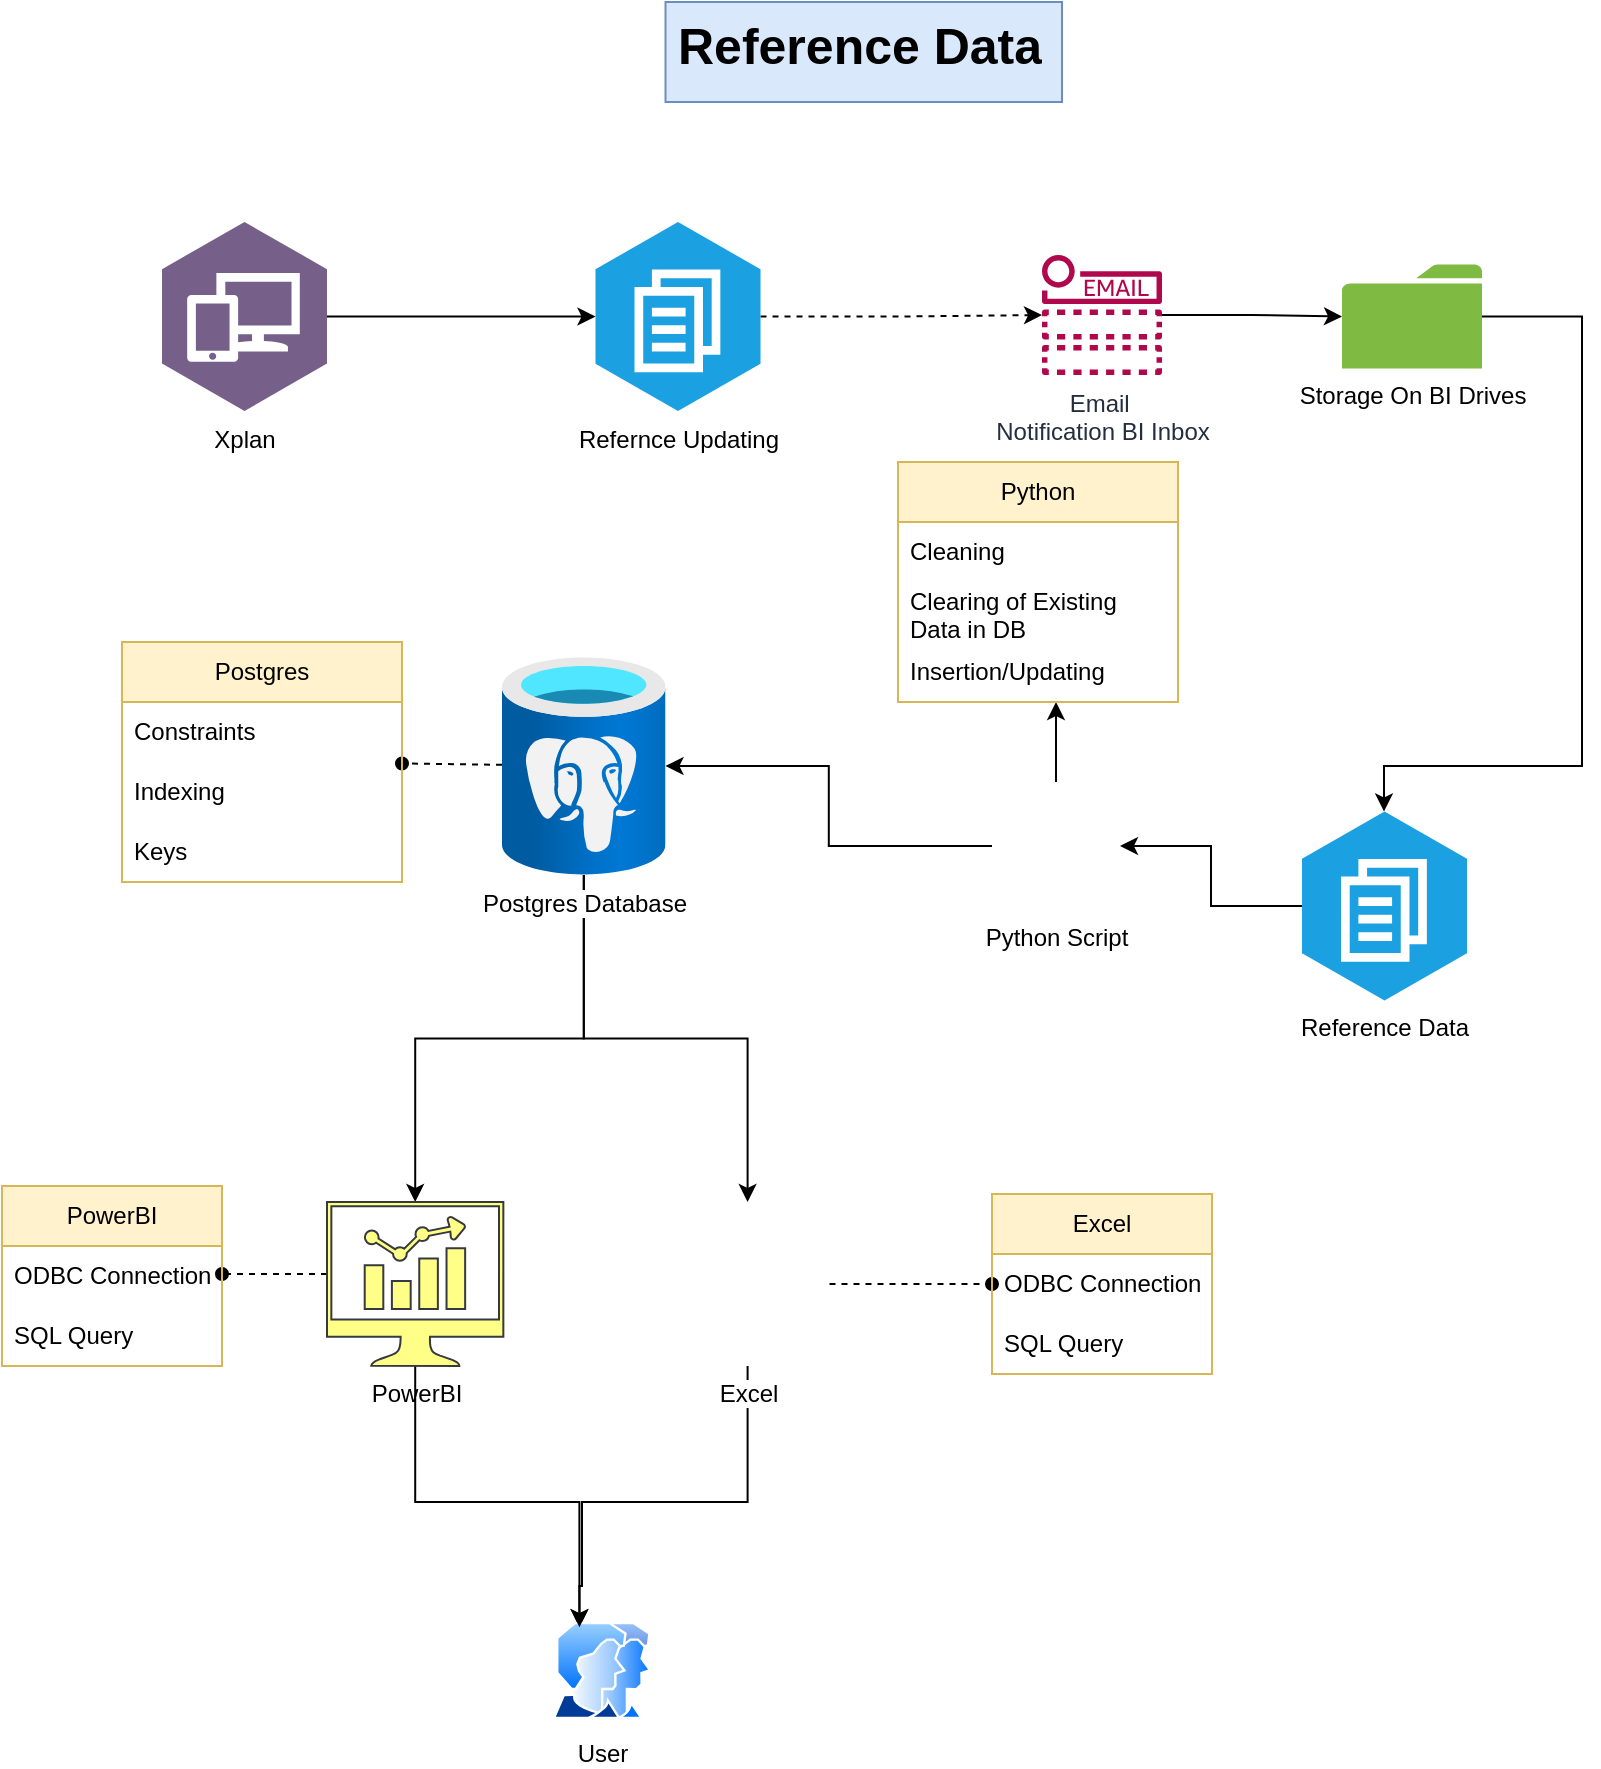 <mxfile version="21.6.5" type="device">
  <diagram name="Page-1" id="letcJc2Vfoig-unNDLRK">
    <mxGraphModel dx="1687" dy="882" grid="1" gridSize="10" guides="1" tooltips="1" connect="1" arrows="1" fold="1" page="1" pageScale="1" pageWidth="827" pageHeight="1169" math="0" shadow="0">
      <root>
        <mxCell id="0" />
        <mxCell id="1" parent="0" />
        <mxCell id="-be8asq360dSq94lClK1-7" value="" style="group;rotation=90;" parent="1" vertex="1" connectable="0">
          <mxGeometry x="90" y="120" width="82.5" height="134.5" as="geometry" />
        </mxCell>
        <mxCell id="-be8asq360dSq94lClK1-5" value="&lt;font color=&quot;#000000&quot;&gt;Xplan&lt;/font&gt;" style="outlineConnect=0;dashed=0;verticalLabelPosition=bottom;verticalAlign=top;align=center;html=1;shape=mxgraph.aws3.workspaces;fillColor=#76608a;gradientDirection=north;strokeColor=#432D57;fontColor=#ffffff;" parent="-be8asq360dSq94lClK1-7" vertex="1">
          <mxGeometry width="82.5" height="94.5" as="geometry" />
        </mxCell>
        <mxCell id="-be8asq360dSq94lClK1-19" style="edgeStyle=orthogonalEdgeStyle;rounded=0;orthogonalLoop=1;jettySize=auto;html=1;" parent="1" source="-be8asq360dSq94lClK1-9" target="-be8asq360dSq94lClK1-13" edge="1">
          <mxGeometry relative="1" as="geometry" />
        </mxCell>
        <mxCell id="-kEKYRSqE5PthgQYQTuM-38" style="rounded=0;orthogonalLoop=1;jettySize=auto;html=1;dashed=1;endArrow=oval;endFill=1;" edge="1" parent="1" source="-be8asq360dSq94lClK1-9">
          <mxGeometry relative="1" as="geometry">
            <mxPoint x="210" y="390.729" as="targetPoint" />
          </mxGeometry>
        </mxCell>
        <mxCell id="-kEKYRSqE5PthgQYQTuM-53" style="edgeStyle=orthogonalEdgeStyle;rounded=0;orthogonalLoop=1;jettySize=auto;html=1;" edge="1" parent="1" source="-be8asq360dSq94lClK1-9" target="-kEKYRSqE5PthgQYQTuM-56">
          <mxGeometry relative="1" as="geometry">
            <mxPoint x="340" y="530" as="targetPoint" />
          </mxGeometry>
        </mxCell>
        <mxCell id="-be8asq360dSq94lClK1-9" value="Postgres Database" style="image;aspect=fixed;html=1;points=[];align=center;fontSize=12;image=img/lib/azure2/databases/Azure_Database_PostgreSQL_Server.svg;" parent="1" vertex="1">
          <mxGeometry x="260" y="337.5" width="81.75" height="109" as="geometry" />
        </mxCell>
        <mxCell id="-be8asq360dSq94lClK1-31" value="" style="edgeStyle=orthogonalEdgeStyle;rounded=0;orthogonalLoop=1;jettySize=auto;html=1;" parent="1" source="-be8asq360dSq94lClK1-11" target="-be8asq360dSq94lClK1-9" edge="1">
          <mxGeometry relative="1" as="geometry" />
        </mxCell>
        <mxCell id="-kEKYRSqE5PthgQYQTuM-85" value="" style="edgeStyle=orthogonalEdgeStyle;rounded=0;orthogonalLoop=1;jettySize=auto;html=1;" edge="1" parent="1" source="-be8asq360dSq94lClK1-11" target="-kEKYRSqE5PthgQYQTuM-80">
          <mxGeometry relative="1" as="geometry">
            <Array as="points">
              <mxPoint x="528" y="410" />
              <mxPoint x="530" y="410" />
            </Array>
          </mxGeometry>
        </mxCell>
        <mxCell id="-be8asq360dSq94lClK1-11" value="Python Script" style="shape=image;html=1;verticalAlign=top;verticalLabelPosition=bottom;labelBackgroundColor=#ffffff;imageAspect=0;aspect=fixed;image=https://cdn1.iconfinder.com/data/icons/ionicons-fill-vol-2/512/logo-python-128.png" parent="1" vertex="1">
          <mxGeometry x="505" y="400" width="64" height="64" as="geometry" />
        </mxCell>
        <mxCell id="-kEKYRSqE5PthgQYQTuM-57" style="edgeStyle=orthogonalEdgeStyle;rounded=0;orthogonalLoop=1;jettySize=auto;html=1;entryX=0.25;entryY=0;entryDx=0;entryDy=0;" edge="1" parent="1" source="-be8asq360dSq94lClK1-13" target="-kEKYRSqE5PthgQYQTuM-29">
          <mxGeometry relative="1" as="geometry">
            <Array as="points">
              <mxPoint x="217" y="760" />
              <mxPoint x="299" y="760" />
            </Array>
          </mxGeometry>
        </mxCell>
        <mxCell id="-kEKYRSqE5PthgQYQTuM-60" value="" style="edgeStyle=orthogonalEdgeStyle;rounded=0;orthogonalLoop=1;jettySize=auto;html=1;dashed=1;endArrow=oval;endFill=1;" edge="1" parent="1" source="-be8asq360dSq94lClK1-13">
          <mxGeometry relative="1" as="geometry">
            <mxPoint x="120" y="646" as="targetPoint" />
            <Array as="points">
              <mxPoint x="140" y="646" />
              <mxPoint x="140" y="646" />
            </Array>
          </mxGeometry>
        </mxCell>
        <mxCell id="-be8asq360dSq94lClK1-13" value="PowerBI" style="sketch=0;pointerEvents=1;shadow=0;dashed=0;html=1;strokeColor=#36393d;fillColor=#ffff88;aspect=fixed;labelPosition=center;verticalLabelPosition=bottom;verticalAlign=top;align=center;outlineConnect=0;shape=mxgraph.vvd.nsx_dashboard;" parent="1" vertex="1">
          <mxGeometry x="172.5" y="610" width="88.17" height="82" as="geometry" />
        </mxCell>
        <mxCell id="-kEKYRSqE5PthgQYQTuM-12" style="edgeStyle=orthogonalEdgeStyle;rounded=0;orthogonalLoop=1;jettySize=auto;html=1;dashed=1;" edge="1" parent="1" source="-kEKYRSqE5PthgQYQTuM-1" target="-kEKYRSqE5PthgQYQTuM-11">
          <mxGeometry relative="1" as="geometry" />
        </mxCell>
        <mxCell id="-kEKYRSqE5PthgQYQTuM-1" value="&lt;font color=&quot;#000000&quot;&gt;Refernce Updating&lt;/font&gt;" style="outlineConnect=0;dashed=0;verticalLabelPosition=bottom;verticalAlign=top;align=center;html=1;shape=mxgraph.aws3.workdocs;fillColor=#1ba1e2;gradientDirection=north;strokeColor=#006EAF;fontColor=#ffffff;" vertex="1" parent="1">
          <mxGeometry x="306.75" y="120" width="82.5" height="94.5" as="geometry" />
        </mxCell>
        <mxCell id="-kEKYRSqE5PthgQYQTuM-3" style="edgeStyle=orthogonalEdgeStyle;rounded=0;orthogonalLoop=1;jettySize=auto;html=1;" edge="1" parent="1" source="-be8asq360dSq94lClK1-5" target="-kEKYRSqE5PthgQYQTuM-1">
          <mxGeometry relative="1" as="geometry" />
        </mxCell>
        <mxCell id="-kEKYRSqE5PthgQYQTuM-19" value="" style="edgeStyle=orthogonalEdgeStyle;rounded=0;orthogonalLoop=1;jettySize=auto;html=1;" edge="1" parent="1" source="-kEKYRSqE5PthgQYQTuM-11" target="-kEKYRSqE5PthgQYQTuM-18">
          <mxGeometry relative="1" as="geometry" />
        </mxCell>
        <mxCell id="-kEKYRSqE5PthgQYQTuM-11" value="Email&amp;nbsp;&lt;br&gt;Notification BI Inbox&lt;br&gt;" style="sketch=0;outlineConnect=0;fontColor=#232F3E;gradientColor=none;fillColor=#B0084D;strokeColor=none;dashed=0;verticalLabelPosition=bottom;verticalAlign=top;align=center;html=1;fontSize=12;fontStyle=0;aspect=fixed;pointerEvents=1;shape=mxgraph.aws4.email_notification;" vertex="1" parent="1">
          <mxGeometry x="530" y="136.5" width="60" height="60" as="geometry" />
        </mxCell>
        <mxCell id="-kEKYRSqE5PthgQYQTuM-25" style="edgeStyle=orthogonalEdgeStyle;rounded=0;orthogonalLoop=1;jettySize=auto;html=1;" edge="1" parent="1" source="-kEKYRSqE5PthgQYQTuM-18" target="-kEKYRSqE5PthgQYQTuM-22">
          <mxGeometry relative="1" as="geometry">
            <Array as="points">
              <mxPoint x="800" y="167" />
              <mxPoint x="800" y="392" />
              <mxPoint x="701" y="392" />
            </Array>
          </mxGeometry>
        </mxCell>
        <mxCell id="-kEKYRSqE5PthgQYQTuM-18" value="Storage On BI Drives" style="sketch=0;pointerEvents=1;shadow=0;dashed=0;html=1;strokeColor=none;labelPosition=center;verticalLabelPosition=bottom;verticalAlign=top;outlineConnect=0;align=center;shape=mxgraph.office.concepts.folder;fillColor=#7FBA42;" vertex="1" parent="1">
          <mxGeometry x="680" y="141.25" width="70" height="52" as="geometry" />
        </mxCell>
        <mxCell id="-kEKYRSqE5PthgQYQTuM-44" value="" style="edgeStyle=orthogonalEdgeStyle;rounded=0;orthogonalLoop=1;jettySize=auto;html=1;" edge="1" parent="1" source="-kEKYRSqE5PthgQYQTuM-22" target="-be8asq360dSq94lClK1-11">
          <mxGeometry relative="1" as="geometry" />
        </mxCell>
        <mxCell id="-kEKYRSqE5PthgQYQTuM-22" value="&lt;font color=&quot;#000000&quot;&gt;Reference Data&lt;/font&gt;" style="outlineConnect=0;dashed=0;verticalLabelPosition=bottom;verticalAlign=top;align=center;html=1;shape=mxgraph.aws3.workdocs;fillColor=#1ba1e2;gradientDirection=north;strokeColor=#006EAF;fontColor=#ffffff;" vertex="1" parent="1">
          <mxGeometry x="660" y="414.75" width="82.5" height="94.5" as="geometry" />
        </mxCell>
        <mxCell id="-kEKYRSqE5PthgQYQTuM-29" value="User" style="image;aspect=fixed;perimeter=ellipsePerimeter;html=1;align=center;shadow=0;dashed=0;spacingTop=3;image=img/lib/active_directory/user_accounts.svg;" vertex="1" parent="1">
          <mxGeometry x="285" y="820" width="50" height="48.5" as="geometry" />
        </mxCell>
        <mxCell id="-kEKYRSqE5PthgQYQTuM-45" value="PowerBI" style="swimlane;fontStyle=0;childLayout=stackLayout;horizontal=1;startSize=30;horizontalStack=0;resizeParent=1;resizeParentMax=0;resizeLast=0;collapsible=1;marginBottom=0;whiteSpace=wrap;html=1;fillColor=#fff2cc;strokeColor=#d6b656;" vertex="1" parent="1">
          <mxGeometry x="10" y="602" width="110" height="90" as="geometry" />
        </mxCell>
        <mxCell id="-kEKYRSqE5PthgQYQTuM-47" value="ODBC Connection" style="text;strokeColor=none;fillColor=none;align=left;verticalAlign=middle;spacingLeft=4;spacingRight=4;overflow=hidden;points=[[0,0.5],[1,0.5]];portConstraint=eastwest;rotatable=0;whiteSpace=wrap;html=1;" vertex="1" parent="-kEKYRSqE5PthgQYQTuM-45">
          <mxGeometry y="30" width="110" height="30" as="geometry" />
        </mxCell>
        <mxCell id="-kEKYRSqE5PthgQYQTuM-48" value="SQL Query" style="text;strokeColor=none;fillColor=none;align=left;verticalAlign=middle;spacingLeft=4;spacingRight=4;overflow=hidden;points=[[0,0.5],[1,0.5]];portConstraint=eastwest;rotatable=0;whiteSpace=wrap;html=1;" vertex="1" parent="-kEKYRSqE5PthgQYQTuM-45">
          <mxGeometry y="60" width="110" height="30" as="geometry" />
        </mxCell>
        <mxCell id="-kEKYRSqE5PthgQYQTuM-51" value="&lt;b&gt;&lt;font style=&quot;font-size: 25px;&quot;&gt;Reference Data&lt;/font&gt;&lt;/b&gt;" style="text;strokeColor=#6c8ebf;fillColor=#dae8fc;align=left;verticalAlign=top;spacingLeft=4;spacingRight=4;overflow=hidden;rotatable=0;points=[[0,0.5],[1,0.5]];portConstraint=eastwest;whiteSpace=wrap;html=1;" vertex="1" parent="1">
          <mxGeometry x="341.75" y="10" width="198.25" height="50" as="geometry" />
        </mxCell>
        <mxCell id="-kEKYRSqE5PthgQYQTuM-62" style="edgeStyle=orthogonalEdgeStyle;rounded=0;orthogonalLoop=1;jettySize=auto;html=1;entryX=0.25;entryY=0;entryDx=0;entryDy=0;" edge="1" parent="1" source="-kEKYRSqE5PthgQYQTuM-56" target="-kEKYRSqE5PthgQYQTuM-29">
          <mxGeometry relative="1" as="geometry">
            <Array as="points">
              <mxPoint x="383" y="760" />
              <mxPoint x="300" y="760" />
              <mxPoint x="300" y="802" />
            </Array>
          </mxGeometry>
        </mxCell>
        <mxCell id="-kEKYRSqE5PthgQYQTuM-70" value="" style="edgeStyle=orthogonalEdgeStyle;rounded=0;orthogonalLoop=1;jettySize=auto;html=1;entryX=0;entryY=0.5;entryDx=0;entryDy=0;dashed=1;endArrow=oval;endFill=1;" edge="1" parent="1" source="-kEKYRSqE5PthgQYQTuM-56" target="-kEKYRSqE5PthgQYQTuM-68">
          <mxGeometry relative="1" as="geometry" />
        </mxCell>
        <mxCell id="-kEKYRSqE5PthgQYQTuM-56" value="Excel" style="shape=image;html=1;verticalAlign=top;verticalLabelPosition=bottom;labelBackgroundColor=#ffffff;imageAspect=0;aspect=fixed;image=https://cdn3.iconfinder.com/data/icons/document-icons-2/30/647702-excel-128.png" vertex="1" parent="1">
          <mxGeometry x="341.75" y="610" width="82" height="82" as="geometry" />
        </mxCell>
        <mxCell id="-kEKYRSqE5PthgQYQTuM-67" value="Excel" style="swimlane;fontStyle=0;childLayout=stackLayout;horizontal=1;startSize=30;horizontalStack=0;resizeParent=1;resizeParentMax=0;resizeLast=0;collapsible=1;marginBottom=0;whiteSpace=wrap;html=1;fillColor=#fff2cc;strokeColor=#d6b656;" vertex="1" parent="1">
          <mxGeometry x="505" y="606" width="110" height="90" as="geometry" />
        </mxCell>
        <mxCell id="-kEKYRSqE5PthgQYQTuM-68" value="ODBC Connection" style="text;strokeColor=none;fillColor=none;align=left;verticalAlign=middle;spacingLeft=4;spacingRight=4;overflow=hidden;points=[[0,0.5],[1,0.5]];portConstraint=eastwest;rotatable=0;whiteSpace=wrap;html=1;" vertex="1" parent="-kEKYRSqE5PthgQYQTuM-67">
          <mxGeometry y="30" width="110" height="30" as="geometry" />
        </mxCell>
        <mxCell id="-kEKYRSqE5PthgQYQTuM-69" value="SQL Query" style="text;strokeColor=none;fillColor=none;align=left;verticalAlign=middle;spacingLeft=4;spacingRight=4;overflow=hidden;points=[[0,0.5],[1,0.5]];portConstraint=eastwest;rotatable=0;whiteSpace=wrap;html=1;" vertex="1" parent="-kEKYRSqE5PthgQYQTuM-67">
          <mxGeometry y="60" width="110" height="30" as="geometry" />
        </mxCell>
        <mxCell id="-kEKYRSqE5PthgQYQTuM-77" value="Python" style="swimlane;fontStyle=0;childLayout=stackLayout;horizontal=1;startSize=30;horizontalStack=0;resizeParent=1;resizeParentMax=0;resizeLast=0;collapsible=1;marginBottom=0;whiteSpace=wrap;html=1;fillColor=#fff2cc;strokeColor=#d6b656;" vertex="1" parent="1">
          <mxGeometry x="458" y="240" width="140" height="120" as="geometry" />
        </mxCell>
        <mxCell id="-kEKYRSqE5PthgQYQTuM-78" value="Cleaning&amp;nbsp;" style="text;strokeColor=none;fillColor=none;align=left;verticalAlign=middle;spacingLeft=4;spacingRight=4;overflow=hidden;points=[[0,0.5],[1,0.5]];portConstraint=eastwest;rotatable=0;whiteSpace=wrap;html=1;" vertex="1" parent="-kEKYRSqE5PthgQYQTuM-77">
          <mxGeometry y="30" width="140" height="30" as="geometry" />
        </mxCell>
        <mxCell id="-kEKYRSqE5PthgQYQTuM-79" value="Clearing of Existing Data in DB" style="text;strokeColor=none;fillColor=none;align=left;verticalAlign=middle;spacingLeft=4;spacingRight=4;overflow=hidden;points=[[0,0.5],[1,0.5]];portConstraint=eastwest;rotatable=0;whiteSpace=wrap;html=1;" vertex="1" parent="-kEKYRSqE5PthgQYQTuM-77">
          <mxGeometry y="60" width="140" height="30" as="geometry" />
        </mxCell>
        <mxCell id="-kEKYRSqE5PthgQYQTuM-80" value="Insertion/Updating" style="text;strokeColor=none;fillColor=none;align=left;verticalAlign=middle;spacingLeft=4;spacingRight=4;overflow=hidden;points=[[0,0.5],[1,0.5]];portConstraint=eastwest;rotatable=0;whiteSpace=wrap;html=1;" vertex="1" parent="-kEKYRSqE5PthgQYQTuM-77">
          <mxGeometry y="90" width="140" height="30" as="geometry" />
        </mxCell>
        <mxCell id="-kEKYRSqE5PthgQYQTuM-81" value="Postgres" style="swimlane;fontStyle=0;childLayout=stackLayout;horizontal=1;startSize=30;horizontalStack=0;resizeParent=1;resizeParentMax=0;resizeLast=0;collapsible=1;marginBottom=0;whiteSpace=wrap;html=1;fillColor=#fff2cc;strokeColor=#d6b656;" vertex="1" parent="1">
          <mxGeometry x="70" y="330" width="140" height="120" as="geometry" />
        </mxCell>
        <mxCell id="-kEKYRSqE5PthgQYQTuM-82" value="Constraints&amp;nbsp;" style="text;strokeColor=none;fillColor=none;align=left;verticalAlign=middle;spacingLeft=4;spacingRight=4;overflow=hidden;points=[[0,0.5],[1,0.5]];portConstraint=eastwest;rotatable=0;whiteSpace=wrap;html=1;" vertex="1" parent="-kEKYRSqE5PthgQYQTuM-81">
          <mxGeometry y="30" width="140" height="30" as="geometry" />
        </mxCell>
        <mxCell id="-kEKYRSqE5PthgQYQTuM-83" value="Indexing&amp;nbsp;" style="text;strokeColor=none;fillColor=none;align=left;verticalAlign=middle;spacingLeft=4;spacingRight=4;overflow=hidden;points=[[0,0.5],[1,0.5]];portConstraint=eastwest;rotatable=0;whiteSpace=wrap;html=1;" vertex="1" parent="-kEKYRSqE5PthgQYQTuM-81">
          <mxGeometry y="60" width="140" height="30" as="geometry" />
        </mxCell>
        <mxCell id="-kEKYRSqE5PthgQYQTuM-84" value="Keys" style="text;strokeColor=none;fillColor=none;align=left;verticalAlign=middle;spacingLeft=4;spacingRight=4;overflow=hidden;points=[[0,0.5],[1,0.5]];portConstraint=eastwest;rotatable=0;whiteSpace=wrap;html=1;" vertex="1" parent="-kEKYRSqE5PthgQYQTuM-81">
          <mxGeometry y="90" width="140" height="30" as="geometry" />
        </mxCell>
      </root>
    </mxGraphModel>
  </diagram>
</mxfile>
